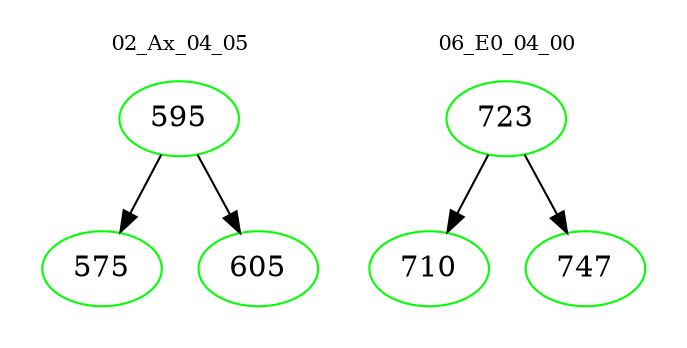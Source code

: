 digraph{
subgraph cluster_0 {
color = white
label = "02_Ax_04_05";
fontsize=10;
T0_595 [label="595", color="green"]
T0_595 -> T0_575 [color="black"]
T0_575 [label="575", color="green"]
T0_595 -> T0_605 [color="black"]
T0_605 [label="605", color="green"]
}
subgraph cluster_1 {
color = white
label = "06_E0_04_00";
fontsize=10;
T1_723 [label="723", color="green"]
T1_723 -> T1_710 [color="black"]
T1_710 [label="710", color="green"]
T1_723 -> T1_747 [color="black"]
T1_747 [label="747", color="green"]
}
}
